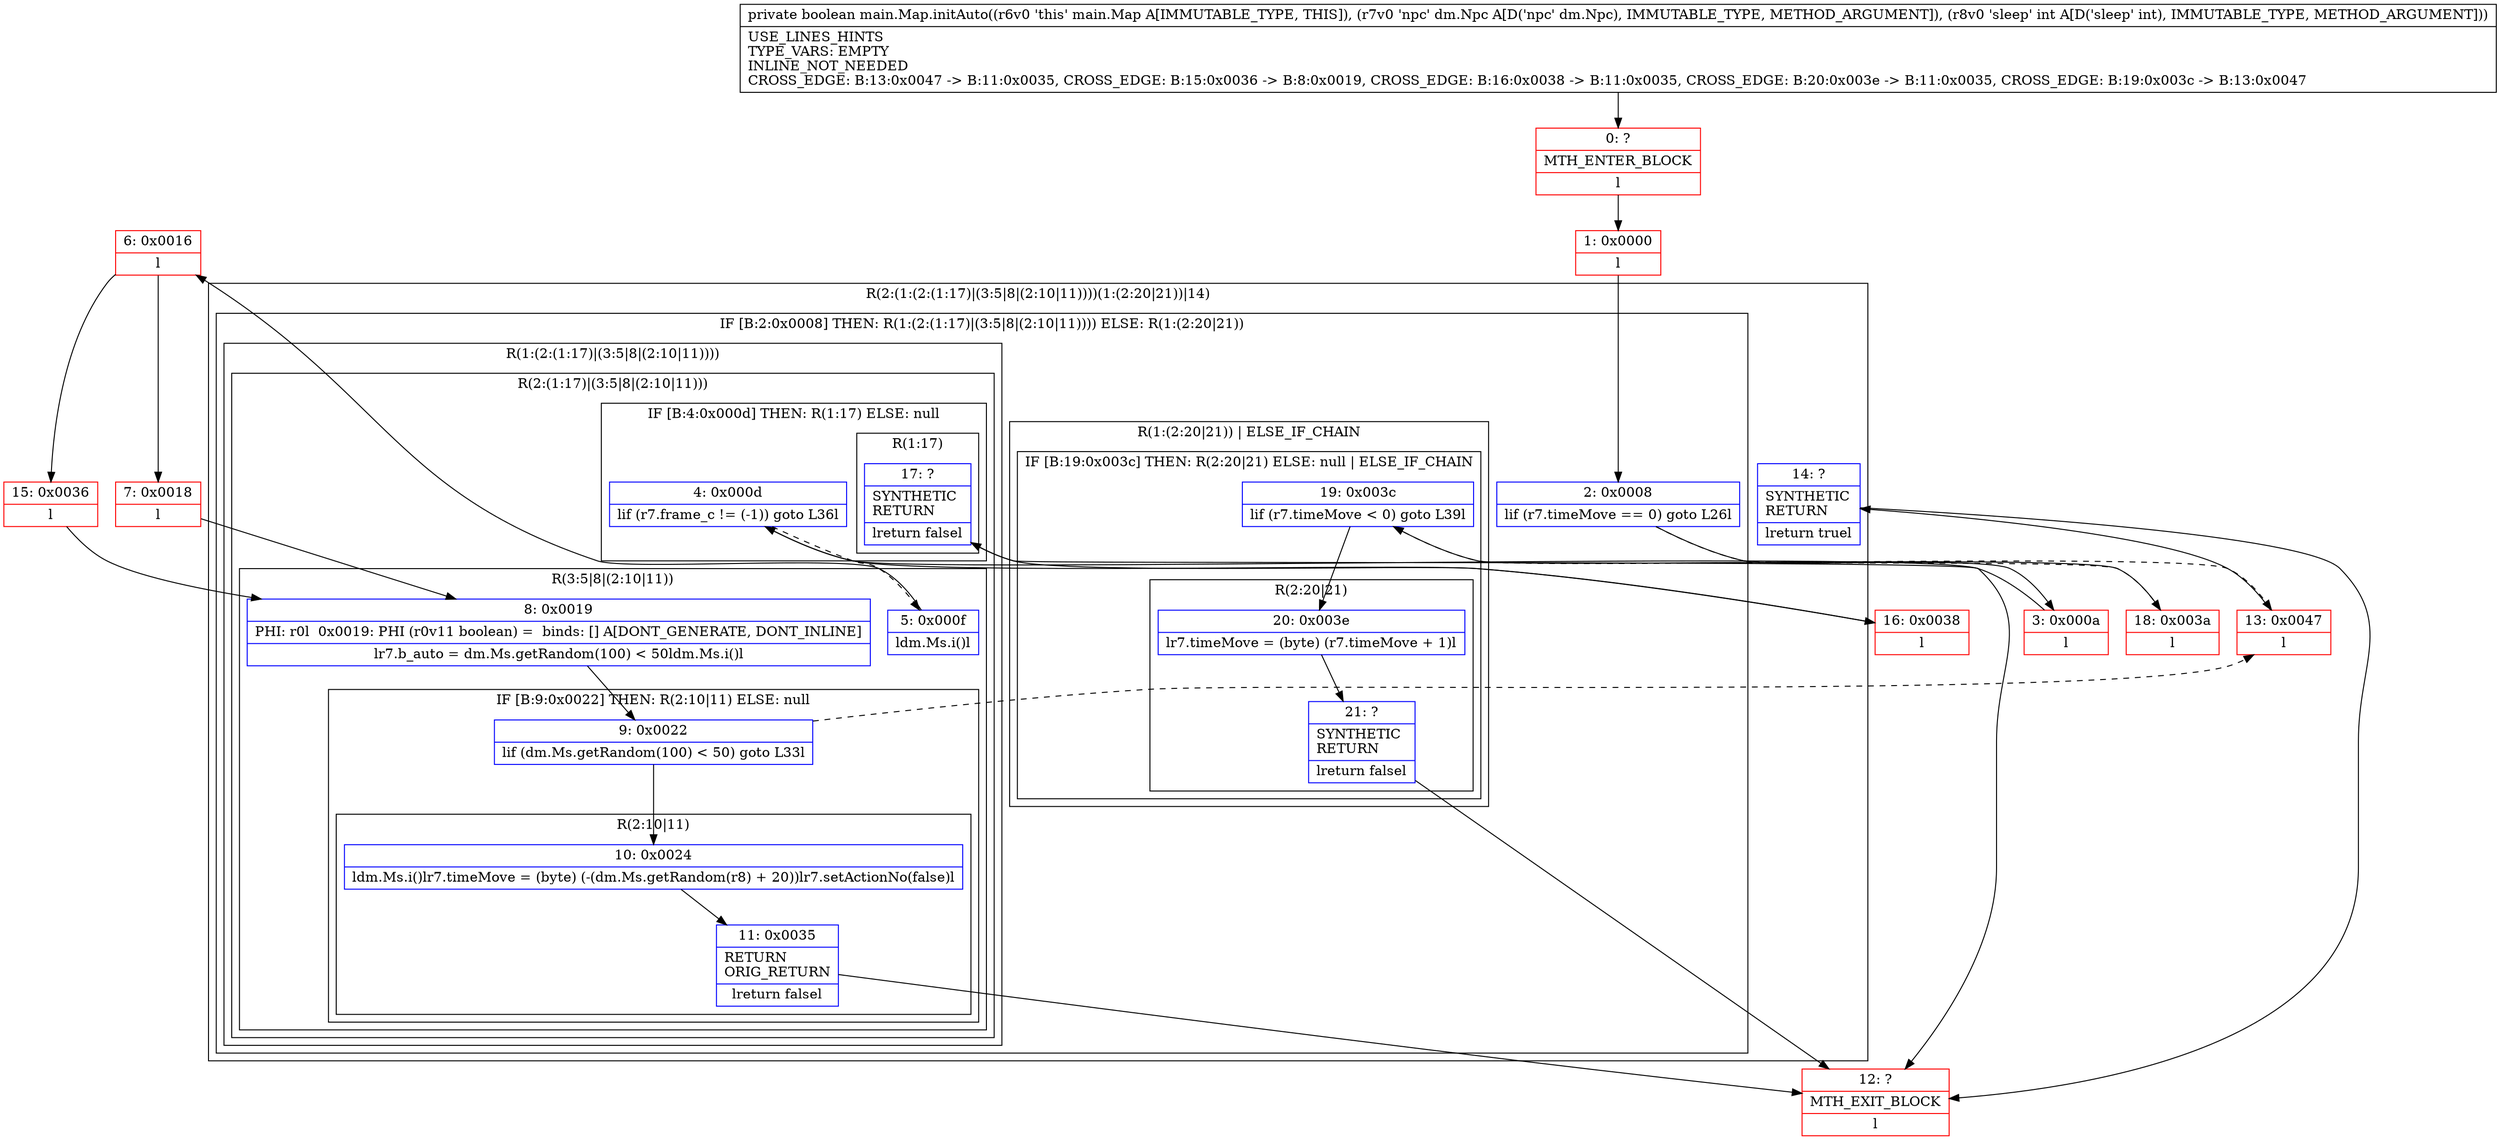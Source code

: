digraph "CFG formain.Map.initAuto(Ldm\/Npc;I)Z" {
subgraph cluster_Region_1960210733 {
label = "R(2:(1:(2:(1:17)|(3:5|8|(2:10|11))))(1:(2:20|21))|14)";
node [shape=record,color=blue];
subgraph cluster_IfRegion_711699252 {
label = "IF [B:2:0x0008] THEN: R(1:(2:(1:17)|(3:5|8|(2:10|11)))) ELSE: R(1:(2:20|21))";
node [shape=record,color=blue];
Node_2 [shape=record,label="{2\:\ 0x0008|lif (r7.timeMove == 0) goto L26l}"];
subgraph cluster_Region_442208928 {
label = "R(1:(2:(1:17)|(3:5|8|(2:10|11))))";
node [shape=record,color=blue];
subgraph cluster_Region_541287098 {
label = "R(2:(1:17)|(3:5|8|(2:10|11)))";
node [shape=record,color=blue];
subgraph cluster_IfRegion_1734025350 {
label = "IF [B:4:0x000d] THEN: R(1:17) ELSE: null";
node [shape=record,color=blue];
Node_4 [shape=record,label="{4\:\ 0x000d|lif (r7.frame_c != (\-1)) goto L36l}"];
subgraph cluster_Region_270406994 {
label = "R(1:17)";
node [shape=record,color=blue];
Node_17 [shape=record,label="{17\:\ ?|SYNTHETIC\lRETURN\l|lreturn falsel}"];
}
}
subgraph cluster_Region_1444301667 {
label = "R(3:5|8|(2:10|11))";
node [shape=record,color=blue];
Node_5 [shape=record,label="{5\:\ 0x000f|ldm.Ms.i()l}"];
Node_8 [shape=record,label="{8\:\ 0x0019|PHI: r0l  0x0019: PHI (r0v11 boolean) =  binds: [] A[DONT_GENERATE, DONT_INLINE]\l|lr7.b_auto = dm.Ms.getRandom(100) \< 50ldm.Ms.i()l}"];
subgraph cluster_IfRegion_1836823977 {
label = "IF [B:9:0x0022] THEN: R(2:10|11) ELSE: null";
node [shape=record,color=blue];
Node_9 [shape=record,label="{9\:\ 0x0022|lif (dm.Ms.getRandom(100) \< 50) goto L33l}"];
subgraph cluster_Region_1402660752 {
label = "R(2:10|11)";
node [shape=record,color=blue];
Node_10 [shape=record,label="{10\:\ 0x0024|ldm.Ms.i()lr7.timeMove = (byte) (\-(dm.Ms.getRandom(r8) + 20))lr7.setActionNo(false)l}"];
Node_11 [shape=record,label="{11\:\ 0x0035|RETURN\lORIG_RETURN\l|lreturn falsel}"];
}
}
}
}
}
subgraph cluster_Region_869194804 {
label = "R(1:(2:20|21)) | ELSE_IF_CHAIN\l";
node [shape=record,color=blue];
subgraph cluster_IfRegion_1474811005 {
label = "IF [B:19:0x003c] THEN: R(2:20|21) ELSE: null | ELSE_IF_CHAIN\l";
node [shape=record,color=blue];
Node_19 [shape=record,label="{19\:\ 0x003c|lif (r7.timeMove \< 0) goto L39l}"];
subgraph cluster_Region_1728177621 {
label = "R(2:20|21)";
node [shape=record,color=blue];
Node_20 [shape=record,label="{20\:\ 0x003e|lr7.timeMove = (byte) (r7.timeMove + 1)l}"];
Node_21 [shape=record,label="{21\:\ ?|SYNTHETIC\lRETURN\l|lreturn falsel}"];
}
}
}
}
Node_14 [shape=record,label="{14\:\ ?|SYNTHETIC\lRETURN\l|lreturn truel}"];
}
Node_0 [shape=record,color=red,label="{0\:\ ?|MTH_ENTER_BLOCK\l|l}"];
Node_1 [shape=record,color=red,label="{1\:\ 0x0000|l}"];
Node_3 [shape=record,color=red,label="{3\:\ 0x000a|l}"];
Node_6 [shape=record,color=red,label="{6\:\ 0x0016|l}"];
Node_7 [shape=record,color=red,label="{7\:\ 0x0018|l}"];
Node_12 [shape=record,color=red,label="{12\:\ ?|MTH_EXIT_BLOCK\l|l}"];
Node_13 [shape=record,color=red,label="{13\:\ 0x0047|l}"];
Node_15 [shape=record,color=red,label="{15\:\ 0x0036|l}"];
Node_16 [shape=record,color=red,label="{16\:\ 0x0038|l}"];
Node_18 [shape=record,color=red,label="{18\:\ 0x003a|l}"];
MethodNode[shape=record,label="{private boolean main.Map.initAuto((r6v0 'this' main.Map A[IMMUTABLE_TYPE, THIS]), (r7v0 'npc' dm.Npc A[D('npc' dm.Npc), IMMUTABLE_TYPE, METHOD_ARGUMENT]), (r8v0 'sleep' int A[D('sleep' int), IMMUTABLE_TYPE, METHOD_ARGUMENT]))  | USE_LINES_HINTS\lTYPE_VARS: EMPTY\lINLINE_NOT_NEEDED\lCROSS_EDGE: B:13:0x0047 \-\> B:11:0x0035, CROSS_EDGE: B:15:0x0036 \-\> B:8:0x0019, CROSS_EDGE: B:16:0x0038 \-\> B:11:0x0035, CROSS_EDGE: B:20:0x003e \-\> B:11:0x0035, CROSS_EDGE: B:19:0x003c \-\> B:13:0x0047\l}"];
MethodNode -> Node_0;
Node_2 -> Node_3;
Node_2 -> Node_18[style=dashed];
Node_4 -> Node_5[style=dashed];
Node_4 -> Node_16;
Node_17 -> Node_12;
Node_5 -> Node_6;
Node_8 -> Node_9;
Node_9 -> Node_10;
Node_9 -> Node_13[style=dashed];
Node_10 -> Node_11;
Node_11 -> Node_12;
Node_19 -> Node_20;
Node_19 -> Node_13[style=dashed];
Node_20 -> Node_21;
Node_21 -> Node_12;
Node_14 -> Node_12;
Node_0 -> Node_1;
Node_1 -> Node_2;
Node_3 -> Node_4;
Node_6 -> Node_7;
Node_6 -> Node_15;
Node_7 -> Node_8;
Node_13 -> Node_14;
Node_15 -> Node_8;
Node_16 -> Node_17;
Node_18 -> Node_19;
}

